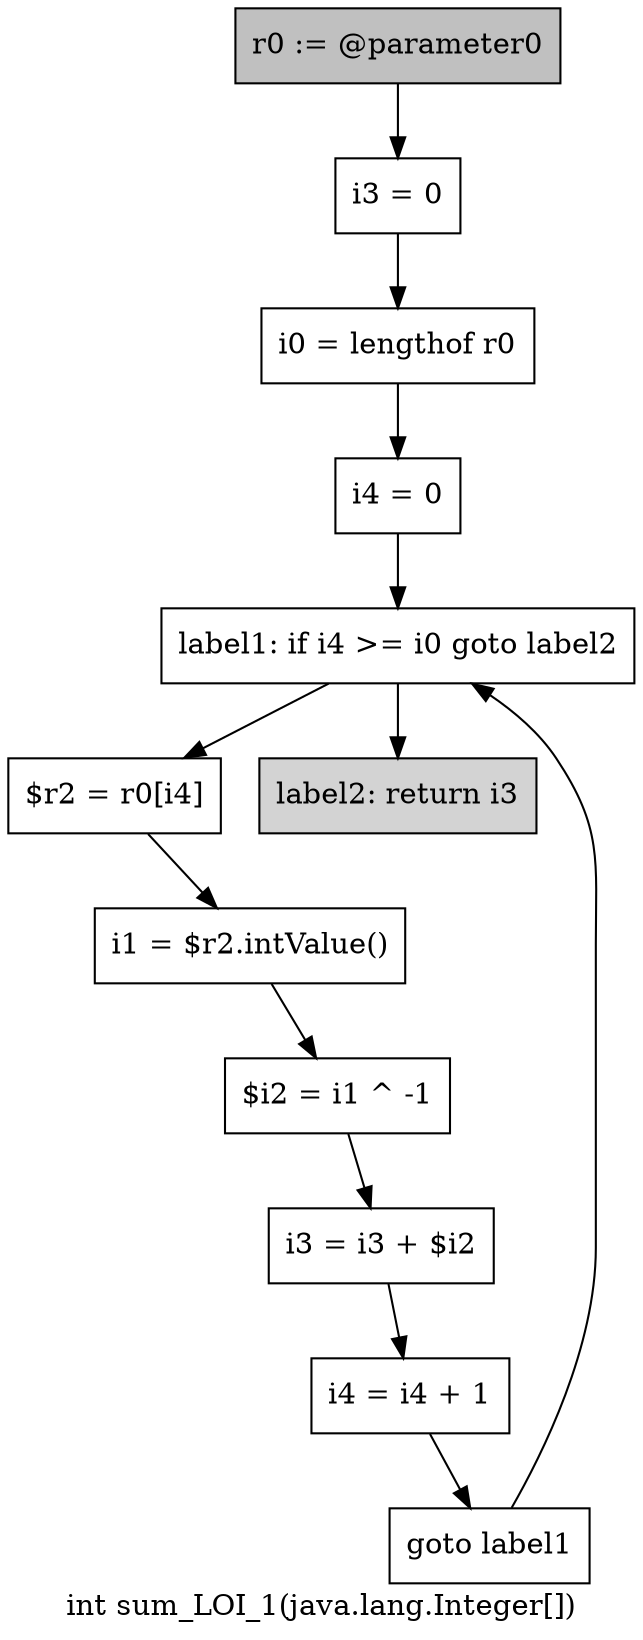 digraph "int sum_LOI_1(java.lang.Integer[])" {
    label="int sum_LOI_1(java.lang.Integer[])";
    node [shape=box];
    "0" [style=filled,fillcolor=gray,label="r0 := @parameter0",];
    "1" [label="i3 = 0",];
    "0"->"1";
    "2" [label="i0 = lengthof r0",];
    "1"->"2";
    "3" [label="i4 = 0",];
    "2"->"3";
    "4" [label="label1: if i4 >= i0 goto label2",];
    "3"->"4";
    "5" [label="$r2 = r0[i4]",];
    "4"->"5";
    "11" [style=filled,fillcolor=lightgray,label="label2: return i3",];
    "4"->"11";
    "6" [label="i1 = $r2.intValue()",];
    "5"->"6";
    "7" [label="$i2 = i1 ^ -1",];
    "6"->"7";
    "8" [label="i3 = i3 + $i2",];
    "7"->"8";
    "9" [label="i4 = i4 + 1",];
    "8"->"9";
    "10" [label="goto label1",];
    "9"->"10";
    "10"->"4";
}
